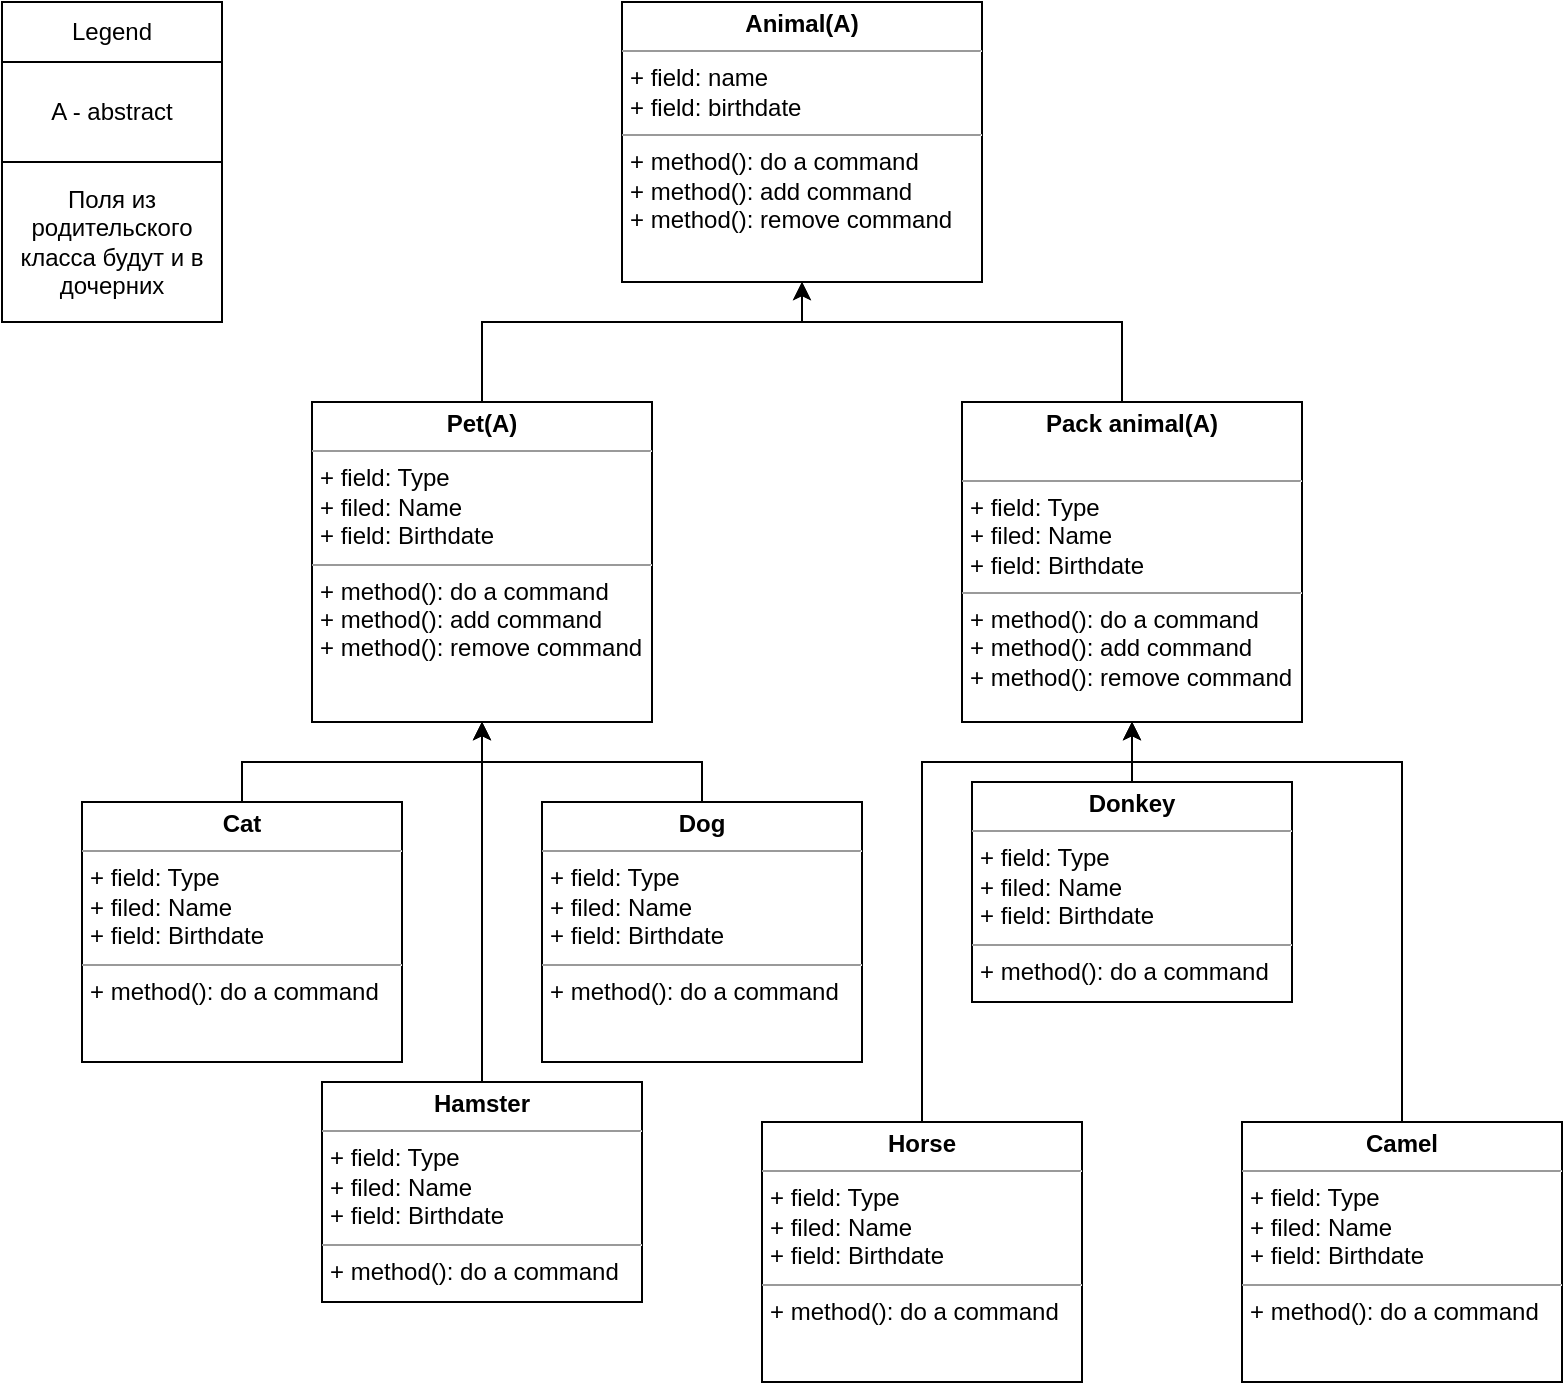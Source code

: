 <mxfile version="24.1.0" type="device">
  <diagram id="C5RBs43oDa-KdzZeNtuy" name="Page-1">
    <mxGraphModel dx="1192" dy="603" grid="1" gridSize="10" guides="1" tooltips="1" connect="1" arrows="1" fold="1" page="1" pageScale="1" pageWidth="827" pageHeight="1169" math="0" shadow="0">
      <root>
        <mxCell id="WIyWlLk6GJQsqaUBKTNV-0" />
        <mxCell id="WIyWlLk6GJQsqaUBKTNV-1" parent="WIyWlLk6GJQsqaUBKTNV-0" />
        <mxCell id="AS3Y_x1ZjfEU9-k8RaCw-20" style="edgeStyle=orthogonalEdgeStyle;rounded=0;orthogonalLoop=1;jettySize=auto;html=1;exitX=0.5;exitY=0;exitDx=0;exitDy=0;" parent="WIyWlLk6GJQsqaUBKTNV-1" source="AS3Y_x1ZjfEU9-k8RaCw-3" target="AS3Y_x1ZjfEU9-k8RaCw-18" edge="1">
          <mxGeometry relative="1" as="geometry">
            <Array as="points">
              <mxPoint x="280" y="180" />
              <mxPoint x="440" y="180" />
            </Array>
          </mxGeometry>
        </mxCell>
        <mxCell id="AS3Y_x1ZjfEU9-k8RaCw-3" value="&lt;p style=&quot;margin:0px;margin-top:4px;text-align:center;&quot;&gt;&lt;b&gt;Pet(A)&lt;/b&gt;&lt;/p&gt;&lt;hr size=&quot;1&quot;&gt;&lt;p style=&quot;margin:0px;margin-left:4px;&quot;&gt;+ field: Type&lt;/p&gt;&lt;p style=&quot;margin:0px;margin-left:4px;&quot;&gt;+ filed: Name&lt;/p&gt;&lt;p style=&quot;margin:0px;margin-left:4px;&quot;&gt;+ field: Birthdate&lt;/p&gt;&lt;hr size=&quot;1&quot;&gt;&lt;p style=&quot;border-color: var(--border-color); margin: 0px 0px 0px 4px;&quot;&gt;+ method(): do a command&lt;/p&gt;&lt;p style=&quot;border-color: var(--border-color); margin: 0px 0px 0px 4px;&quot;&gt;+ method(): add command&lt;/p&gt;&lt;p style=&quot;border-color: var(--border-color); margin: 0px 0px 0px 4px;&quot;&gt;+ method(): remove command&lt;/p&gt;" style="verticalAlign=top;align=left;overflow=fill;fontSize=12;fontFamily=Helvetica;html=1;whiteSpace=wrap;" parent="WIyWlLk6GJQsqaUBKTNV-1" vertex="1">
          <mxGeometry x="195" y="220" width="170" height="160" as="geometry" />
        </mxCell>
        <mxCell id="AS3Y_x1ZjfEU9-k8RaCw-19" style="edgeStyle=orthogonalEdgeStyle;rounded=0;orthogonalLoop=1;jettySize=auto;html=1;exitX=0.5;exitY=0;exitDx=0;exitDy=0;" parent="WIyWlLk6GJQsqaUBKTNV-1" source="AS3Y_x1ZjfEU9-k8RaCw-6" target="AS3Y_x1ZjfEU9-k8RaCw-18" edge="1">
          <mxGeometry relative="1" as="geometry">
            <Array as="points">
              <mxPoint x="600" y="280" />
              <mxPoint x="600" y="180" />
              <mxPoint x="440" y="180" />
            </Array>
          </mxGeometry>
        </mxCell>
        <mxCell id="AS3Y_x1ZjfEU9-k8RaCw-6" value="&lt;p style=&quot;margin:0px;margin-top:4px;text-align:center;&quot;&gt;&lt;b&gt;Pack animal(A)&lt;/b&gt;&lt;/p&gt;&lt;br&gt;&lt;hr size=&quot;1&quot;&gt;&lt;p style=&quot;margin:0px;margin-left:4px;&quot;&gt;+ field: Type&lt;/p&gt;&lt;p style=&quot;margin:0px;margin-left:4px;&quot;&gt;+ filed: Name&lt;/p&gt;&lt;p style=&quot;margin:0px;margin-left:4px;&quot;&gt;+ field: Birthdate&lt;/p&gt;&lt;hr size=&quot;1&quot;&gt;&lt;p style=&quot;border-color: var(--border-color); margin: 0px 0px 0px 4px;&quot;&gt;+ method(): do a command&lt;/p&gt;&lt;p style=&quot;border-color: var(--border-color); margin: 0px 0px 0px 4px;&quot;&gt;+ method(): add command&lt;/p&gt;&lt;p style=&quot;border-color: var(--border-color); margin: 0px 0px 0px 4px;&quot;&gt;+ method(): remove command&lt;/p&gt;" style="verticalAlign=top;align=left;overflow=fill;fontSize=12;fontFamily=Helvetica;html=1;whiteSpace=wrap;" parent="WIyWlLk6GJQsqaUBKTNV-1" vertex="1">
          <mxGeometry x="520" y="220" width="170" height="160" as="geometry" />
        </mxCell>
        <mxCell id="AS3Y_x1ZjfEU9-k8RaCw-8" value="&lt;p style=&quot;margin:0px;margin-top:4px;text-align:center;&quot;&gt;&lt;b&gt;Cat&lt;/b&gt;&lt;/p&gt;&lt;hr size=&quot;1&quot;&gt;&lt;p style=&quot;border-color: var(--border-color); margin: 0px 0px 0px 4px;&quot;&gt;+ field: Type&lt;/p&gt;&lt;p style=&quot;border-color: var(--border-color); margin: 0px 0px 0px 4px;&quot;&gt;+ filed: Name&lt;/p&gt;&lt;p style=&quot;border-color: var(--border-color); margin: 0px 0px 0px 4px;&quot;&gt;+ field: Birthdate&lt;/p&gt;&lt;hr size=&quot;1&quot;&gt;&lt;p style=&quot;margin:0px;margin-left:4px;&quot;&gt;+ method(): do a command&lt;br&gt;&lt;/p&gt;" style="verticalAlign=top;align=left;overflow=fill;fontSize=12;fontFamily=Helvetica;html=1;whiteSpace=wrap;" parent="WIyWlLk6GJQsqaUBKTNV-1" vertex="1">
          <mxGeometry x="80" y="420" width="160" height="130" as="geometry" />
        </mxCell>
        <mxCell id="AS3Y_x1ZjfEU9-k8RaCw-17" style="edgeStyle=orthogonalEdgeStyle;rounded=0;orthogonalLoop=1;jettySize=auto;html=1;exitX=0.5;exitY=0;exitDx=0;exitDy=0;" parent="WIyWlLk6GJQsqaUBKTNV-1" source="AS3Y_x1ZjfEU9-k8RaCw-9" target="AS3Y_x1ZjfEU9-k8RaCw-3" edge="1">
          <mxGeometry relative="1" as="geometry" />
        </mxCell>
        <mxCell id="AS3Y_x1ZjfEU9-k8RaCw-9" value="&lt;p style=&quot;margin:0px;margin-top:4px;text-align:center;&quot;&gt;&lt;b&gt;Hamster&lt;/b&gt;&lt;/p&gt;&lt;hr size=&quot;1&quot;&gt;&lt;p style=&quot;border-color: var(--border-color); margin: 0px 0px 0px 4px;&quot;&gt;+ field: Type&lt;/p&gt;&lt;p style=&quot;border-color: var(--border-color); margin: 0px 0px 0px 4px;&quot;&gt;+ filed: Name&lt;/p&gt;&lt;p style=&quot;border-color: var(--border-color); margin: 0px 0px 0px 4px;&quot;&gt;+ field: Birthdate&lt;/p&gt;&lt;hr size=&quot;1&quot;&gt;&lt;p style=&quot;margin:0px;margin-left:4px;&quot;&gt;+ method(): do a command&lt;br&gt;&lt;/p&gt;" style="verticalAlign=top;align=left;overflow=fill;fontSize=12;fontFamily=Helvetica;html=1;whiteSpace=wrap;" parent="WIyWlLk6GJQsqaUBKTNV-1" vertex="1">
          <mxGeometry x="200" y="560" width="160" height="110" as="geometry" />
        </mxCell>
        <mxCell id="AS3Y_x1ZjfEU9-k8RaCw-16" style="edgeStyle=orthogonalEdgeStyle;rounded=0;orthogonalLoop=1;jettySize=auto;html=1;exitX=0.5;exitY=0;exitDx=0;exitDy=0;" parent="WIyWlLk6GJQsqaUBKTNV-1" source="AS3Y_x1ZjfEU9-k8RaCw-10" target="AS3Y_x1ZjfEU9-k8RaCw-3" edge="1">
          <mxGeometry relative="1" as="geometry" />
        </mxCell>
        <mxCell id="AS3Y_x1ZjfEU9-k8RaCw-10" value="&lt;p style=&quot;margin:0px;margin-top:4px;text-align:center;&quot;&gt;&lt;b&gt;Dog&lt;/b&gt;&lt;/p&gt;&lt;hr size=&quot;1&quot;&gt;&lt;p style=&quot;border-color: var(--border-color); margin: 0px 0px 0px 4px;&quot;&gt;+ field: Type&lt;/p&gt;&lt;p style=&quot;border-color: var(--border-color); margin: 0px 0px 0px 4px;&quot;&gt;+ filed: Name&lt;/p&gt;&lt;p style=&quot;border-color: var(--border-color); margin: 0px 0px 0px 4px;&quot;&gt;+ field: Birthdate&lt;/p&gt;&lt;hr size=&quot;1&quot;&gt;&lt;p style=&quot;margin:0px;margin-left:4px;&quot;&gt;+ method(): do a command&lt;br&gt;&lt;/p&gt;" style="verticalAlign=top;align=left;overflow=fill;fontSize=12;fontFamily=Helvetica;html=1;whiteSpace=wrap;" parent="WIyWlLk6GJQsqaUBKTNV-1" vertex="1">
          <mxGeometry x="310" y="420" width="160" height="130" as="geometry" />
        </mxCell>
        <mxCell id="AS3Y_x1ZjfEU9-k8RaCw-11" style="edgeStyle=orthogonalEdgeStyle;rounded=0;orthogonalLoop=1;jettySize=auto;html=1;exitX=0.5;exitY=0;exitDx=0;exitDy=0;entryX=0.5;entryY=1;entryDx=0;entryDy=0;" parent="WIyWlLk6GJQsqaUBKTNV-1" source="AS3Y_x1ZjfEU9-k8RaCw-8" target="AS3Y_x1ZjfEU9-k8RaCw-3" edge="1">
          <mxGeometry relative="1" as="geometry" />
        </mxCell>
        <mxCell id="AS3Y_x1ZjfEU9-k8RaCw-18" value="&lt;p style=&quot;margin:0px;margin-top:4px;text-align:center;&quot;&gt;&lt;b&gt;Animal(A)&lt;/b&gt;&lt;/p&gt;&lt;hr size=&quot;1&quot;&gt;&lt;p style=&quot;margin:0px;margin-left:4px;&quot;&gt;+ field: name&lt;/p&gt;&lt;p style=&quot;margin:0px;margin-left:4px;&quot;&gt;+ field: birthdate&lt;/p&gt;&lt;hr size=&quot;1&quot;&gt;&lt;p style=&quot;margin:0px;margin-left:4px;&quot;&gt;+ method(): do a command&lt;/p&gt;&lt;p style=&quot;margin:0px;margin-left:4px;&quot;&gt;+ method(): add command&lt;/p&gt;&lt;p style=&quot;margin:0px;margin-left:4px;&quot;&gt;+ method(): remove command&lt;/p&gt;" style="verticalAlign=top;align=left;overflow=fill;fontSize=12;fontFamily=Helvetica;html=1;whiteSpace=wrap;" parent="WIyWlLk6GJQsqaUBKTNV-1" vertex="1">
          <mxGeometry x="350" y="20" width="180" height="140" as="geometry" />
        </mxCell>
        <mxCell id="AS3Y_x1ZjfEU9-k8RaCw-21" value="Поля из родительского класса будут и в дочерних" style="html=1;whiteSpace=wrap;fillColor=#ffffff;strokeColor=#000000;" parent="WIyWlLk6GJQsqaUBKTNV-1" vertex="1">
          <mxGeometry x="40" y="100" width="110" height="80" as="geometry" />
        </mxCell>
        <mxCell id="AS3Y_x1ZjfEU9-k8RaCw-22" value="A - abstract" style="html=1;whiteSpace=wrap;" parent="WIyWlLk6GJQsqaUBKTNV-1" vertex="1">
          <mxGeometry x="40" y="50" width="110" height="50" as="geometry" />
        </mxCell>
        <mxCell id="AS3Y_x1ZjfEU9-k8RaCw-30" style="edgeStyle=orthogonalEdgeStyle;rounded=0;orthogonalLoop=1;jettySize=auto;html=1;exitX=0.5;exitY=0;exitDx=0;exitDy=0;entryX=0.5;entryY=1;entryDx=0;entryDy=0;" parent="WIyWlLk6GJQsqaUBKTNV-1" source="AS3Y_x1ZjfEU9-k8RaCw-24" target="AS3Y_x1ZjfEU9-k8RaCw-6" edge="1">
          <mxGeometry relative="1" as="geometry">
            <Array as="points">
              <mxPoint x="500" y="400" />
              <mxPoint x="605" y="400" />
            </Array>
          </mxGeometry>
        </mxCell>
        <mxCell id="AS3Y_x1ZjfEU9-k8RaCw-24" value="&lt;p style=&quot;margin:0px;margin-top:4px;text-align:center;&quot;&gt;&lt;b&gt;Horse&lt;/b&gt;&lt;/p&gt;&lt;hr size=&quot;1&quot;&gt;&lt;p style=&quot;border-color: var(--border-color); margin: 0px 0px 0px 4px;&quot;&gt;+ field: Type&lt;/p&gt;&lt;p style=&quot;border-color: var(--border-color); margin: 0px 0px 0px 4px;&quot;&gt;+ filed: Name&lt;/p&gt;&lt;p style=&quot;border-color: var(--border-color); margin: 0px 0px 0px 4px;&quot;&gt;+ field: Birthdate&lt;/p&gt;&lt;hr size=&quot;1&quot;&gt;&lt;p style=&quot;margin:0px;margin-left:4px;&quot;&gt;+ method(): do a command&lt;br&gt;&lt;/p&gt;" style="verticalAlign=top;align=left;overflow=fill;fontSize=12;fontFamily=Helvetica;html=1;whiteSpace=wrap;" parent="WIyWlLk6GJQsqaUBKTNV-1" vertex="1">
          <mxGeometry x="420" y="580" width="160" height="130" as="geometry" />
        </mxCell>
        <mxCell id="AS3Y_x1ZjfEU9-k8RaCw-33" style="edgeStyle=orthogonalEdgeStyle;rounded=0;orthogonalLoop=1;jettySize=auto;html=1;exitX=0.5;exitY=0;exitDx=0;exitDy=0;" parent="WIyWlLk6GJQsqaUBKTNV-1" source="AS3Y_x1ZjfEU9-k8RaCw-26" target="AS3Y_x1ZjfEU9-k8RaCw-6" edge="1">
          <mxGeometry relative="1" as="geometry">
            <Array as="points">
              <mxPoint x="605" y="500" />
            </Array>
          </mxGeometry>
        </mxCell>
        <mxCell id="AS3Y_x1ZjfEU9-k8RaCw-26" value="&lt;p style=&quot;margin:0px;margin-top:4px;text-align:center;&quot;&gt;&lt;b&gt;Donkey&lt;/b&gt;&lt;/p&gt;&lt;hr size=&quot;1&quot;&gt;&lt;p style=&quot;border-color: var(--border-color); margin: 0px 0px 0px 4px;&quot;&gt;+ field: Type&lt;/p&gt;&lt;p style=&quot;border-color: var(--border-color); margin: 0px 0px 0px 4px;&quot;&gt;+ filed: Name&lt;/p&gt;&lt;p style=&quot;border-color: var(--border-color); margin: 0px 0px 0px 4px;&quot;&gt;+ field: Birthdate&lt;/p&gt;&lt;hr size=&quot;1&quot;&gt;&lt;p style=&quot;margin:0px;margin-left:4px;&quot;&gt;+ method(): do a command&lt;br&gt;&lt;/p&gt;" style="verticalAlign=top;align=left;overflow=fill;fontSize=12;fontFamily=Helvetica;html=1;whiteSpace=wrap;" parent="WIyWlLk6GJQsqaUBKTNV-1" vertex="1">
          <mxGeometry x="525" y="410" width="160" height="110" as="geometry" />
        </mxCell>
        <mxCell id="AS3Y_x1ZjfEU9-k8RaCw-32" style="edgeStyle=orthogonalEdgeStyle;rounded=0;orthogonalLoop=1;jettySize=auto;html=1;exitX=0.5;exitY=0;exitDx=0;exitDy=0;" parent="WIyWlLk6GJQsqaUBKTNV-1" source="AS3Y_x1ZjfEU9-k8RaCw-28" target="AS3Y_x1ZjfEU9-k8RaCw-6" edge="1">
          <mxGeometry relative="1" as="geometry">
            <Array as="points">
              <mxPoint x="740" y="400" />
              <mxPoint x="605" y="400" />
            </Array>
          </mxGeometry>
        </mxCell>
        <mxCell id="AS3Y_x1ZjfEU9-k8RaCw-28" value="&lt;p style=&quot;margin:0px;margin-top:4px;text-align:center;&quot;&gt;&lt;b&gt;Camel&lt;/b&gt;&lt;/p&gt;&lt;hr size=&quot;1&quot;&gt;&lt;p style=&quot;border-color: var(--border-color); margin: 0px 0px 0px 4px;&quot;&gt;+ field: Type&lt;/p&gt;&lt;p style=&quot;border-color: var(--border-color); margin: 0px 0px 0px 4px;&quot;&gt;+ filed: Name&lt;/p&gt;&lt;p style=&quot;border-color: var(--border-color); margin: 0px 0px 0px 4px;&quot;&gt;+ field: Birthdate&lt;/p&gt;&lt;hr size=&quot;1&quot;&gt;&lt;p style=&quot;margin:0px;margin-left:4px;&quot;&gt;+ method(): do a command&lt;br&gt;&lt;/p&gt;" style="verticalAlign=top;align=left;overflow=fill;fontSize=12;fontFamily=Helvetica;html=1;whiteSpace=wrap;" parent="WIyWlLk6GJQsqaUBKTNV-1" vertex="1">
          <mxGeometry x="660" y="580" width="160" height="130" as="geometry" />
        </mxCell>
        <mxCell id="jztPNi4l3a5pybdc10GV-1" value="Legend" style="rounded=0;whiteSpace=wrap;html=1;" vertex="1" parent="WIyWlLk6GJQsqaUBKTNV-1">
          <mxGeometry x="40" y="20" width="110" height="30" as="geometry" />
        </mxCell>
      </root>
    </mxGraphModel>
  </diagram>
</mxfile>
